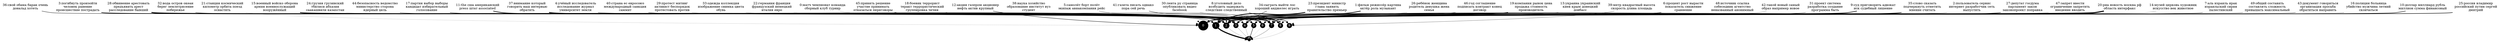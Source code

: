 strict digraph {
	node [shape=point];
	n0_27 -> n1_0 [penwidth=0.00];
	n0_27 -> n1_1 [penwidth=1.55];
	n0_27 -> n1_2 [penwidth=0.00];
	n0_27 -> n1_3 [penwidth=0.00];
	n0_27 -> n1_4 [penwidth=0.00];
	n0_27 -> n1_5 [penwidth=0.00];
	n0_27 -> n1_6 [penwidth=0.00];
	n0_27 -> n1_7 [penwidth=0.00];
	n0_27 -> n1_8 [penwidth=0.00];
	n0_27 -> n1_9 [penwidth=0.00];
	n1_3 -> n2_0 [penwidth=0.42];
	n0_47 -> n1_0 [penwidth=0.00];
	n0_47 -> n1_1 [penwidth=0.00];
	n0_47 -> n1_2 [penwidth=0.00];
	n0_47 -> n1_3 [penwidth=0.00];
	n0_47 -> n1_4 [penwidth=0.00];
	n0_47 -> n1_5 [penwidth=0.38];
	n0_47 -> n1_6 [penwidth=0.00];
	n0_47 -> n1_7 [penwidth=0.00];
	n0_47 -> n1_8 [penwidth=0.00];
	n0_47 -> n1_9 [penwidth=0.00];
	n0_20 -> n1_0 [penwidth=0.00];
	n0_20 -> n1_1 [penwidth=0.00];
	n0_20 -> n1_2 [penwidth=4.47];
	n0_20 -> n1_3 [penwidth=0.00];
	n0_20 -> n1_4 [penwidth=0.00];
	n0_20 -> n1_5 [penwidth=0.00];
	n0_20 -> n1_6 [penwidth=0.00];
	n0_20 -> n1_7 [penwidth=0.00];
	n0_20 -> n1_8 [penwidth=0.00];
	n0_20 -> n1_9 [penwidth=0.00];
	n0_14 -> n1_0 [penwidth=0.00];
	n0_14 -> n1_1 [penwidth=0.00];
	n0_14 -> n1_2 [penwidth=0.00];
	n0_14 -> n1_3 [penwidth=0.00];
	n0_14 -> n1_4 [penwidth=0.45];
	n0_14 -> n1_5 [penwidth=0.00];
	n0_14 -> n1_6 [penwidth=0.00];
	n0_14 -> n1_7 [penwidth=0.00];
	n0_14 -> n1_8 [penwidth=0.00];
	n0_14 -> n1_9 [penwidth=0.00];
	n0_7 -> n1_0 [penwidth=0.00];
	n0_7 -> n1_1 [penwidth=0.00];
	n0_7 -> n1_2 [penwidth=0.00];
	n0_7 -> n1_3 [penwidth=0.00];
	n0_7 -> n1_4 [penwidth=0.00];
	n0_7 -> n1_5 [penwidth=0.00];
	n0_7 -> n1_6 [penwidth=1.02];
	n0_7 -> n1_7 [penwidth=0.00];
	n0_7 -> n1_8 [penwidth=0.00];
	n0_7 -> n1_9 [penwidth=0.00];
	n0_49 -> n1_0 [penwidth=0.88];
	n0_49 -> n1_1 [penwidth=0.00];
	n0_49 -> n1_2 [penwidth=0.00];
	n0_49 -> n1_3 [penwidth=0.00];
	n0_49 -> n1_4 [penwidth=0.00];
	n0_49 -> n1_5 [penwidth=0.00];
	n0_49 -> n1_6 [penwidth=0.00];
	n0_49 -> n1_7 [penwidth=0.00];
	n0_49 -> n1_8 [penwidth=0.00];
	n0_49 -> n1_9 [penwidth=0.00];
	n0_43 -> n1_0 [penwidth=0.00];
	n0_43 -> n1_1 [penwidth=1.06];
	n0_43 -> n1_2 [penwidth=0.00];
	n0_43 -> n1_3 [penwidth=0.00];
	n0_43 -> n1_4 [penwidth=0.00];
	n0_43 -> n1_5 [penwidth=0.00];
	n0_43 -> n1_6 [penwidth=0.00];
	n0_43 -> n1_7 [penwidth=0.00];
	n0_43 -> n1_8 [penwidth=0.00];
	n0_43 -> n1_9 [penwidth=0.00];
	n0_16 -> n1_0 [penwidth=0.70];
	n0_16 -> n1_1 [penwidth=0.00];
	n0_16 -> n1_2 [penwidth=0.00];
	n0_16 -> n1_3 [penwidth=0.00];
	n0_16 -> n1_4 [penwidth=0.00];
	n0_16 -> n1_5 [penwidth=0.00];
	n0_16 -> n1_6 [penwidth=0.00];
	n0_16 -> n1_7 [penwidth=0.00];
	n0_16 -> n1_8 [penwidth=0.01];
	n0_16 -> n1_9 [penwidth=0.00];
	n1_6 -> n2_0 [penwidth=0.14];
	n0_10 -> n1_0 [penwidth=1.73];
	n0_10 -> n1_1 [penwidth=0.00];
	n0_10 -> n1_2 [penwidth=0.00];
	n0_10 -> n1_3 [penwidth=0.00];
	n0_10 -> n1_4 [penwidth=0.00];
	n0_10 -> n1_5 [penwidth=0.00];
	n0_10 -> n1_6 [penwidth=0.00];
	n0_10 -> n1_7 [penwidth=0.00];
	n0_10 -> n1_8 [penwidth=0.00];
	n0_10 -> n1_9 [penwidth=0.00];
	n0_36 -> n1_0 [penwidth=0.00];
	n0_36 -> n1_1 [penwidth=0.00];
	n0_36 -> n1_2 [penwidth=0.00];
	n0_36 -> n1_3 [penwidth=1.28];
	n0_36 -> n1_4 [penwidth=0.00];
	n0_36 -> n1_5 [penwidth=0.00];
	n0_36 -> n1_6 [penwidth=0.00];
	n0_36 -> n1_7 [penwidth=0.00];
	n0_36 -> n1_8 [penwidth=0.00];
	n0_36 -> n1_9 [penwidth=0.00];
	n0_3 -> n1_0 [penwidth=0.00];
	n0_3 -> n1_1 [penwidth=0.00];
	n0_3 -> n1_2 [penwidth=0.00];
	n0_3 -> n1_3 [penwidth=0.00];
	n0_3 -> n1_4 [penwidth=0.00];
	n0_3 -> n1_5 [penwidth=0.00];
	n0_3 -> n1_6 [penwidth=0.00];
	n0_3 -> n1_7 [penwidth=0.00];
	n0_3 -> n1_8 [penwidth=2.37];
	n0_3 -> n1_9 [penwidth=0.00];
	n0_28 -> n1_0 [penwidth=0.00];
	n0_28 -> n1_1 [penwidth=0.00];
	n0_28 -> n1_2 [penwidth=0.00];
	n0_28 -> n1_3 [penwidth=0.00];
	n0_28 -> n1_4 [penwidth=0.00];
	n0_28 -> n1_5 [penwidth=0.00];
	n0_28 -> n1_6 [penwidth=0.00];
	n0_28 -> n1_7 [penwidth=4.01];
	n0_28 -> n1_8 [penwidth=0.00];
	n0_28 -> n1_9 [penwidth=0.00];
	n1_2 -> n2_0 [penwidth=0.39];
	n0_32 -> n1_0 [penwidth=0.00];
	n0_32 -> n1_1 [penwidth=0.00];
	n0_32 -> n1_2 [penwidth=0.00];
	n0_32 -> n1_3 [penwidth=0.00];
	n0_32 -> n1_4 [penwidth=0.00];
	n0_32 -> n1_5 [penwidth=0.00];
	n0_32 -> n1_6 [penwidth=0.00];
	n0_32 -> n1_7 [penwidth=0.00];
	n0_32 -> n1_8 [penwidth=0.00];
	n0_32 -> n1_9 [penwidth=1.12];
	n0_21 -> n1_0 [penwidth=0.24];
	n0_21 -> n1_1 [penwidth=0.00];
	n0_21 -> n1_2 [penwidth=0.00];
	n0_21 -> n1_3 [penwidth=0.00];
	n0_21 -> n1_4 [penwidth=0.00];
	n0_21 -> n1_5 [penwidth=0.00];
	n0_21 -> n1_6 [penwidth=0.00];
	n0_21 -> n1_7 [penwidth=0.00];
	n0_21 -> n1_8 [penwidth=0.00];
	n0_21 -> n1_9 [penwidth=0.01];
	n0_15 -> n1_0 [penwidth=0.00];
	n0_15 -> n1_1 [penwidth=0.00];
	n0_15 -> n1_2 [penwidth=0.00];
	n0_15 -> n1_3 [penwidth=0.00];
	n0_15 -> n1_4 [penwidth=0.00];
	n0_15 -> n1_5 [penwidth=0.00];
	n0_15 -> n1_6 [penwidth=3.01];
	n0_15 -> n1_7 [penwidth=0.00];
	n0_15 -> n1_8 [penwidth=0.00];
	n0_15 -> n1_9 [penwidth=0.00];
	n0_24 -> n1_0 [penwidth=0.00];
	n0_24 -> n1_1 [penwidth=0.15];
	n0_24 -> n1_2 [penwidth=0.00];
	n0_24 -> n1_3 [penwidth=0.00];
	n0_24 -> n1_4 [penwidth=0.00];
	n0_24 -> n1_5 [penwidth=0.00];
	n0_24 -> n1_6 [penwidth=0.00];
	n0_24 -> n1_7 [penwidth=0.00];
	n0_24 -> n1_8 [penwidth=0.00];
	n0_24 -> n1_9 [penwidth=0.00];
	n0_44 -> n1_0 [penwidth=0.00];
	n0_44 -> n1_1 [penwidth=0.86];
	n0_44 -> n1_2 [penwidth=0.00];
	n0_44 -> n1_3 [penwidth=0.00];
	n0_44 -> n1_4 [penwidth=0.00];
	n0_44 -> n1_5 [penwidth=0.00];
	n0_44 -> n1_6 [penwidth=0.00];
	n0_44 -> n1_7 [penwidth=0.00];
	n0_44 -> n1_8 [penwidth=0.00];
	n0_44 -> n1_9 [penwidth=0.00];
	n0_17 -> n1_0 [penwidth=0.00];
	n0_17 -> n1_1 [penwidth=1.13];
	n0_17 -> n1_2 [penwidth=0.00];
	n0_17 -> n1_3 [penwidth=0.00];
	n0_17 -> n1_4 [penwidth=0.00];
	n0_17 -> n1_5 [penwidth=0.00];
	n0_17 -> n1_6 [penwidth=0.00];
	n0_17 -> n1_7 [penwidth=0.00];
	n0_17 -> n1_8 [penwidth=0.00];
	n0_17 -> n1_9 [penwidth=0.00];
	n1_5 -> n2_0 [penwidth=1.51];
	n0_11 -> n1_0 [penwidth=0.00];
	n0_11 -> n1_1 [penwidth=0.00];
	n0_11 -> n1_2 [penwidth=2.44];
	n0_11 -> n1_3 [penwidth=0.00];
	n0_11 -> n1_4 [penwidth=0.00];
	n0_11 -> n1_5 [penwidth=0.00];
	n0_11 -> n1_6 [penwidth=0.00];
	n0_11 -> n1_7 [penwidth=0.00];
	n0_11 -> n1_8 [penwidth=0.00];
	n0_11 -> n1_9 [penwidth=0.00];
	n0_37 -> n1_0 [penwidth=0.00];
	n0_37 -> n1_1 [penwidth=0.00];
	n0_37 -> n1_2 [penwidth=0.00];
	n0_37 -> n1_3 [penwidth=3.34];
	n0_37 -> n1_4 [penwidth=0.00];
	n0_37 -> n1_5 [penwidth=0.00];
	n0_37 -> n1_6 [penwidth=0.00];
	n0_37 -> n1_7 [penwidth=0.00];
	n0_37 -> n1_8 [penwidth=0.00];
	n0_37 -> n1_9 [penwidth=0.00];
	n0_4 -> n1_0 [penwidth=0.00];
	n0_4 -> n1_1 [penwidth=0.00];
	n0_4 -> n1_2 [penwidth=0.00];
	n0_4 -> n1_3 [penwidth=0.00];
	n0_4 -> n1_4 [penwidth=0.00];
	n0_4 -> n1_5 [penwidth=0.00];
	n0_4 -> n1_6 [penwidth=0.00];
	n0_4 -> n1_7 [penwidth=0.00];
	n0_4 -> n1_8 [penwidth=0.00];
	n0_4 -> n1_9 [penwidth=1.02];
	n0_40 -> n1_0 [penwidth=0.00];
	n0_40 -> n1_1 [penwidth=0.00];
	n0_40 -> n1_2 [penwidth=0.00];
	n0_40 -> n1_3 [penwidth=0.00];
	n0_40 -> n1_4 [penwidth=0.00];
	n0_40 -> n1_5 [penwidth=1.08];
	n0_40 -> n1_6 [penwidth=0.00];
	n0_40 -> n1_7 [penwidth=0.00];
	n0_40 -> n1_8 [penwidth=0.00];
	n0_40 -> n1_9 [penwidth=0.00];
	n0_29 -> n1_0 [penwidth=0.00];
	n0_29 -> n1_1 [penwidth=0.34];
	n0_29 -> n1_2 [penwidth=0.00];
	n0_29 -> n1_3 [penwidth=0.00];
	n0_29 -> n1_4 [penwidth=0.00];
	n0_29 -> n1_5 [penwidth=0.00];
	n0_29 -> n1_6 [penwidth=0.00];
	n0_29 -> n1_7 [penwidth=0.00];
	n0_29 -> n1_8 [penwidth=0.00];
	n0_29 -> n1_9 [penwidth=0.00];
	n1_1 -> n2_0 [penwidth=4.77];
	n0_33 -> n1_0 [penwidth=0.00];
	n0_33 -> n1_1 [penwidth=0.00];
	n0_33 -> n1_2 [penwidth=0.00];
	n0_33 -> n1_3 [penwidth=0.00];
	n0_33 -> n1_4 [penwidth=0.35];
	n0_33 -> n1_5 [penwidth=0.00];
	n0_33 -> n1_6 [penwidth=0.00];
	n0_33 -> n1_7 [penwidth=0.00];
	n0_33 -> n1_8 [penwidth=0.00];
	n0_33 -> n1_9 [penwidth=0.01];
	n0_22 -> n1_0 [penwidth=0.00];
	n0_22 -> n1_1 [penwidth=0.00];
	n0_22 -> n1_2 [penwidth=0.22];
	n0_22 -> n1_3 [penwidth=0.00];
	n0_22 -> n1_4 [penwidth=0.00];
	n0_22 -> n1_5 [penwidth=0.00];
	n0_22 -> n1_6 [penwidth=0.00];
	n0_22 -> n1_7 [penwidth=0.00];
	n0_22 -> n1_8 [penwidth=0.00];
	n0_22 -> n1_9 [penwidth=0.00];
	n0_0 -> n1_0 [penwidth=0.00];
	n0_0 -> n1_1 [penwidth=0.00];
	n0_0 -> n1_2 [penwidth=0.00];
	n0_0 -> n1_3 [penwidth=0.00];
	n0_0 -> n1_4 [penwidth=0.00];
	n0_0 -> n1_5 [penwidth=0.00];
	n0_0 -> n1_6 [penwidth=0.38];
	n0_0 -> n1_7 [penwidth=0.00];
	n0_0 -> n1_8 [penwidth=0.00];
	n0_0 -> n1_9 [penwidth=0.00];
	n0_25 -> n1_1 [penwidth=0.00];
	n0_25 -> n1_2 [penwidth=1.95];
	n0_25 -> n1_3 [penwidth=0.00];
	n0_25 -> n1_4 [penwidth=0.00];
	n0_25 -> n1_5 [penwidth=0.00];
	n0_25 -> n1_6 [penwidth=0.00];
	n0_25 -> n1_7 [penwidth=0.00];
	n0_25 -> n1_8 [penwidth=0.00];
	n0_25 -> n1_9 [penwidth=0.00];
	n0_45 -> n1_0 [penwidth=0.00];
	n0_45 -> n1_1 [penwidth=0.00];
	n0_45 -> n1_2 [penwidth=0.00];
	n0_45 -> n1_3 [penwidth=0.00];
	n0_45 -> n1_4 [penwidth=0.00];
	n0_45 -> n1_5 [penwidth=1.39];
	n0_45 -> n1_6 [penwidth=0.00];
	n0_45 -> n1_7 [penwidth=0.00];
	n0_45 -> n1_8 [penwidth=0.00];
	n0_45 -> n1_9 [penwidth=0.00];
	n0_18 -> n1_0 [penwidth=0.00];
	n0_18 -> n1_1 [penwidth=0.00];
	n0_18 -> n1_2 [penwidth=0.00];
	n0_18 -> n1_3 [penwidth=0.00];
	n0_18 -> n1_4 [penwidth=0.00];
	n0_18 -> n1_5 [penwidth=0.00];
	n0_18 -> n1_6 [penwidth=0.00];
	n0_18 -> n1_7 [penwidth=0.00];
	n0_18 -> n1_8 [penwidth=0.88];
	n0_18 -> n1_9 [penwidth=0.00];
	n1_4 -> n2_0 [penwidth=0.40];
	n0_12 -> n1_0 [penwidth=1.42];
	n0_12 -> n1_1 [penwidth=0.00];
	n0_12 -> n1_2 [penwidth=0.00];
	n0_12 -> n1_3 [penwidth=0.00];
	n0_12 -> n1_4 [penwidth=0.00];
	n0_12 -> n1_5 [penwidth=0.00];
	n0_12 -> n1_6 [penwidth=0.00];
	n0_12 -> n1_7 [penwidth=0.00];
	n0_12 -> n1_8 [penwidth=0.00];
	n0_12 -> n1_9 [penwidth=0.00];
	n0_38 -> n1_0 [penwidth=0.00];
	n0_38 -> n1_1 [penwidth=0.00];
	n0_38 -> n1_2 [penwidth=0.09];
	n0_38 -> n1_3 [penwidth=0.00];
	n0_38 -> n1_4 [penwidth=0.00];
	n0_38 -> n1_5 [penwidth=0.00];
	n0_38 -> n1_6 [penwidth=0.00];
	n0_38 -> n1_7 [penwidth=0.00];
	n0_38 -> n1_8 [penwidth=0.00];
	n0_38 -> n1_9 [penwidth=0.00];
	n0_5 -> n1_0 [penwidth=0.00];
	n0_5 -> n1_1 [penwidth=0.00];
	n0_5 -> n1_2 [penwidth=0.00];
	n0_5 -> n1_3 [penwidth=0.00];
	n0_5 -> n1_4 [penwidth=0.00];
	n0_5 -> n1_5 [penwidth=0.00];
	n0_5 -> n1_6 [penwidth=0.70];
	n0_5 -> n1_7 [penwidth=0.00];
	n0_5 -> n1_8 [penwidth=0.00];
	n0_5 -> n1_9 [penwidth=0.00];
	n1_9 -> n2_0 [penwidth=0.27];
	n0_41 -> n1_0 [penwidth=0.00];
	n0_41 -> n1_1 [penwidth=0.00];
	n0_41 -> n1_2 [penwidth=0.00];
	n0_41 -> n1_3 [penwidth=0.00];
	n0_41 -> n1_4 [penwidth=0.00];
	n0_41 -> n1_5 [penwidth=1.20];
	n0_41 -> n1_6 [penwidth=0.00];
	n0_41 -> n1_7 [penwidth=0.00];
	n0_41 -> n1_8 [penwidth=0.00];
	n0_41 -> n1_9 [penwidth=0.00];
	n0_30 -> n1_0 [penwidth=0.00];
	n0_30 -> n1_1 [penwidth=0.00];
	n0_30 -> n1_2 [penwidth=0.00];
	n0_30 -> n1_3 [penwidth=0.00];
	n0_30 -> n1_4 [penwidth=0.45];
	n0_30 -> n1_5 [penwidth=0.00];
	n0_30 -> n1_6 [penwidth=0.00];
	n0_30 -> n1_7 [penwidth=0.00];
	n0_30 -> n1_8 [penwidth=0.00];
	n0_30 -> n1_9 [penwidth=0.00];
	n1_0 -> n2_0 [penwidth=0.01];
	n0_8 -> n1_0 [penwidth=0.00];
	n0_8 -> n1_1 [penwidth=0.00];
	n0_8 -> n1_2 [penwidth=0.00];
	n0_8 -> n1_3 [penwidth=0.00];
	n0_8 -> n1_4 [penwidth=0.00];
	n0_8 -> n1_5 [penwidth=0.00];
	n0_8 -> n1_6 [penwidth=0.00];
	n0_8 -> n1_7 [penwidth=0.03];
	n0_8 -> n1_8 [penwidth=1.15];
	n0_8 -> n1_9 [penwidth=0.00];
	n0_34 -> n1_0 [penwidth=0.00];
	n0_34 -> n1_1 [penwidth=0.00];
	n0_34 -> n1_2 [penwidth=0.00];
	n0_34 -> n1_3 [penwidth=0.00];
	n0_34 -> n1_4 [penwidth=1.09];
	n0_34 -> n1_5 [penwidth=0.00];
	n0_34 -> n1_6 [penwidth=0.00];
	n0_34 -> n1_7 [penwidth=0.00];
	n0_34 -> n1_8 [penwidth=0.00];
	n0_34 -> n1_9 [penwidth=0.00];
	n0_23 -> n1_0 [penwidth=0.00];
	n0_23 -> n1_1 [penwidth=3.19];
	n0_23 -> n1_2 [penwidth=0.00];
	n0_23 -> n1_3 [penwidth=0.00];
	n0_23 -> n1_4 [penwidth=0.00];
	n0_23 -> n1_5 [penwidth=0.00];
	n0_23 -> n1_6 [penwidth=0.00];
	n0_23 -> n1_7 [penwidth=0.00];
	n0_23 -> n1_8 [penwidth=0.00];
	n0_23 -> n1_9 [penwidth=0.00];
	n0_1 -> n1_0 [penwidth=0.00];
	n0_1 -> n1_1 [penwidth=0.00];
	n0_1 -> n1_2 [penwidth=0.00];
	n0_1 -> n1_3 [penwidth=0.00];
	n0_1 -> n1_4 [penwidth=2.74];
	n0_1 -> n1_5 [penwidth=0.00];
	n0_1 -> n1_6 [penwidth=0.00];
	n0_1 -> n1_7 [penwidth=0.00];
	n0_1 -> n1_8 [penwidth=0.00];
	n0_1 -> n1_9 [penwidth=0.00];
	n0_26 -> n1_0 [penwidth=0.00];
	n0_26 -> n1_1 [penwidth=0.00];
	n0_26 -> n1_2 [penwidth=0.00];
	n0_26 -> n1_3 [penwidth=0.00];
	n0_26 -> n1_4 [penwidth=0.39];
	n0_26 -> n1_5 [penwidth=0.00];
	n0_26 -> n1_6 [penwidth=0.00];
	n0_26 -> n1_7 [penwidth=0.00];
	n0_26 -> n1_8 [penwidth=0.00];
	n0_26 -> n1_9 [penwidth=0.00];
	n0_46 -> n1_0 [penwidth=0.00];
	n0_46 -> n1_1 [penwidth=0.00];
	n0_46 -> n1_2 [penwidth=0.00];
	n0_46 -> n1_3 [penwidth=0.00];
	n0_46 -> n1_4 [penwidth=0.00];
	n0_46 -> n1_5 [penwidth=1.04];
	n0_46 -> n1_6 [penwidth=0.00];
	n0_46 -> n1_7 [penwidth=0.00];
	n0_46 -> n1_8 [penwidth=0.00];
	n0_46 -> n1_9 [penwidth=0.00];
	n0_19 -> n1_0 [penwidth=2.22];
	n0_19 -> n1_1 [penwidth=0.00];
	n0_19 -> n1_2 [penwidth=0.00];
	n0_19 -> n1_3 [penwidth=0.00];
	n0_19 -> n1_4 [penwidth=0.00];
	n0_19 -> n1_5 [penwidth=0.00];
	n0_19 -> n1_6 [penwidth=0.00];
	n0_19 -> n1_7 [penwidth=0.00];
	n0_19 -> n1_8 [penwidth=0.00];
	n0_19 -> n1_9 [penwidth=0.00];
	n0_13 -> n1_0 [penwidth=0.00];
	n0_13 -> n1_1 [penwidth=0.53];
	n0_13 -> n1_2 [penwidth=0.00];
	n0_13 -> n1_3 [penwidth=0.00];
	n0_13 -> n1_4 [penwidth=0.00];
	n0_13 -> n1_5 [penwidth=0.00];
	n0_13 -> n1_6 [penwidth=0.00];
	n0_13 -> n1_7 [penwidth=0.00];
	n0_13 -> n1_8 [penwidth=0.00];
	n0_13 -> n1_9 [penwidth=0.00];
	n0_39 -> n1_0 [penwidth=0.00];
	n0_39 -> n1_1 [penwidth=0.00];
	n0_39 -> n1_2 [penwidth=0.00];
	n0_39 -> n1_3 [penwidth=0.00];
	n0_39 -> n1_4 [penwidth=0.00];
	n0_39 -> n1_5 [penwidth=0.00];
	n0_39 -> n1_6 [penwidth=0.00];
	n0_39 -> n1_7 [penwidth=0.00];
	n0_39 -> n1_8 [penwidth=0.00];
	n0_39 -> n1_9 [penwidth=0.70];
	n1_8 -> n2_0 [penwidth=0.04];
	n0_6 -> n1_0 [penwidth=1.59];
	n0_6 -> n1_1 [penwidth=0.00];
	n0_6 -> n1_2 [penwidth=0.00];
	n0_6 -> n1_3 [penwidth=0.00];
	n0_6 -> n1_4 [penwidth=0.00];
	n0_6 -> n1_5 [penwidth=0.00];
	n0_6 -> n1_6 [penwidth=0.00];
	n0_6 -> n1_7 [penwidth=0.00];
	n0_6 -> n1_8 [penwidth=0.00];
	n0_6 -> n1_9 [penwidth=0.00];
	n0_48 -> n1_0 [penwidth=0.00];
	n0_48 -> n1_1 [penwidth=0.00];
	n0_48 -> n1_2 [penwidth=0.00];
	n0_48 -> n1_3 [penwidth=0.00];
	n0_48 -> n1_4 [penwidth=0.00];
	n0_48 -> n1_5 [penwidth=0.00];
	n0_48 -> n1_6 [penwidth=0.07];
	n0_48 -> n1_7 [penwidth=0.00];
	n0_48 -> n1_8 [penwidth=0.00];
	n0_48 -> n1_9 [penwidth=0.00];
	n0_42 -> n1_0 [penwidth=0.49];
	n0_42 -> n1_1 [penwidth=0.00];
	n0_42 -> n1_2 [penwidth=0.00];
	n0_42 -> n1_3 [penwidth=0.00];
	n0_42 -> n1_4 [penwidth=0.00];
	n0_42 -> n1_5 [penwidth=0.00];
	n0_42 -> n1_6 [penwidth=0.00];
	n0_42 -> n1_7 [penwidth=0.00];
	n0_42 -> n1_8 [penwidth=0.00];
	n0_42 -> n1_9 [penwidth=0.00];
	n0_31 -> n1_0 [penwidth=0.96];
	n0_31 -> n1_1 [penwidth=0.00];
	n0_31 -> n1_2 [penwidth=0.00];
	n0_31 -> n1_3 [penwidth=0.00];
	n0_31 -> n1_4 [penwidth=0.00];
	n0_31 -> n1_5 [penwidth=0.00];
	n0_31 -> n1_6 [penwidth=0.00];
	n0_31 -> n1_7 [penwidth=0.00];
	n0_31 -> n1_8 [penwidth=0.00];
	n0_31 -> n1_9 [penwidth=0.00];
	n1_7 -> n2_0 [penwidth=0.63];
	n0_9 -> n1_0 [penwidth=0.00];
	n0_9 -> n1_1 [penwidth=0.00];
	n0_9 -> n1_2 [penwidth=0.00];
	n0_9 -> n1_3 [penwidth=0.00];
	n0_9 -> n1_4 [penwidth=0.00];
	n0_9 -> n1_5 [penwidth=0.00];
	n0_9 -> n1_6 [penwidth=0.00];
	n0_9 -> n1_7 [penwidth=2.33];
	n0_9 -> n1_8 [penwidth=0.00];
	n0_9 -> n1_9 [penwidth=0.00];
	n0_35 -> n1_0 [penwidth=0.00];
	n0_35 -> n1_1 [penwidth=0.00];
	n0_35 -> n1_2 [penwidth=0.00];
	n0_35 -> n1_3 [penwidth=2.28];
	n0_35 -> n1_4 [penwidth=0.00];
	n0_35 -> n1_5 [penwidth=0.00];
	n0_35 -> n1_6 [penwidth=0.00];
	n0_35 -> n1_7 [penwidth=0.00];
	n0_35 -> n1_8 [penwidth=0.00];
	n0_35 -> n1_9 [penwidth=0.00];
	n0_2 -> n1_0 [penwidth=0.00];
	n0_2 -> n1_1 [penwidth=0.00];
	n0_2 -> n1_2 [penwidth=0.00];
	n0_2 -> n1_3 [penwidth=0.00];
	n0_2 -> n1_4 [penwidth=0.00];
	n0_2 -> n1_5 [penwidth=0.00];
	n0_2 -> n1_6 [penwidth=0.00];
	n0_2 -> n1_7 [penwidth=0.00];
	n0_2 -> n1_8 [penwidth=0.65];
	n0_2 -> n1_9 [penwidth=0.00];
	n0_27 [label="27:депутат госдума
парламент закон
законопроект поправка",shape=none,fontcolor="black"]
	n1_3 [shape=circle,margin="0,0",style=filled,fillcolor=black,fontcolor=white,height=0.25,label="3"]
	n0_47 [label="47:запрет ввести
ограничение запретить
введение вводить",shape=none,fontcolor="black"]
	n0_20 [label="20:риа новость москва рф
область интерфакс",shape=none,fontcolor="black"]
	n0_14 [label="14:музей церковь художник
искусство век животное",shape=none,fontcolor="black"]
	n0_7 [label="7:аль израиль ирак
израильский сирия
палестинский",shape=none,fontcolor="black"]
	n0_49 [label="49:общий составить
составлять сложность
превышать максимальный",shape=none,fontcolor="black"]
	n0_43 [label="43:документ говориться
организация просьба
обратиться направить",shape=none,fontcolor="black"]
	n0_16 [label="16:полиция больница
убийство мужчина летний
скончаться",shape=none,fontcolor="black"]
	n1_6 [shape=circle,margin="0,0",style=filled,fillcolor=black,fontcolor=white,height=0.14,label="6"]
	n0_10 [label="10:доллар миллиард рубль
миллион сумма финансовый",shape=none,fontcolor="black"]
	n0_36 [label="36:свой обама барак очень
дональд хотеть",shape=none,fontcolor="black"]
	n0_3 [label="3:погибнуть произойти
человек ранение
происшествие пострадать",shape=none,fontcolor="black"]
	n0_28 [label="28:обвинение арестовать
предъявить арест
расследование бывший",shape=none,fontcolor="black"]
	n1_2 [shape=circle,margin="0,0",style=filled,fillcolor=black,fontcolor=white,height=0.36,label="2"]
	n0_32 [label="32:вода остров океан
берег землетрясение
побережье",shape=none,fontcolor="black"]
	n0_21 [label="21:станция космический
километр орбита поезд
оснастить",shape=none,fontcolor="black"]
	n0_15 [label="15:военный войско оборона
армия военнослужащий
вооружённый",shape=none,fontcolor="black"]
	n0_24 [label="24:грузия грузинский
тбилиси абхазия
саакашвили казахстан",shape=none,fontcolor="black"]
	n0_44 [label="44:безопасность ведомство
министерство сторона
ядерный цель",shape=none,fontcolor="black"]
	n0_17 [label="17:партия выбор выборы
кандидат избирательный
голосование",shape=none,fontcolor="black"]
	n1_5 [shape=circle,margin="0,0",style=filled,fillcolor=black,fontcolor=white,height=0.16,label="5"]
	n0_11 [label="11:the сша американский
press штат associated",shape=none,fontcolor="black"]
	n0_37 [label="37:внимание который
говорить наш интервью
обратить",shape=none,fontcolor="black"]
	n0_4 [label="4:учёный исследователь
исследование журнал
университет земля",shape=none,fontcolor="black"]
	n0_40 [label="40:страна ес евросоюз
международный санкция
саммит",shape=none,fontcolor="black"]
	n0_29 [label="29:протест митинг
активист беспорядок
протестовать против",shape=none,fontcolor="black"]
	n1_1 [shape=circle,margin="0,0",style=filled,fillcolor=black,fontcolor=white,height=0.42,label="1"]
	n0_33 [label="33:одежда коллекция
изображение снимка цвета
обувь",shape=none,fontcolor="black"]
	n0_22 [label="22:германия франция
французский немецкий
италия евро",shape=none,fontcolor="black"]
	n0_0 [label="0:матч чемпионат команда
сборный клуб турнир",shape=none,fontcolor="black"]
	n0_25 [label="25:россия владимир
российский путин сергей
дмитрий",shape=none,fontcolor="black"]
	n0_45 [label="45:принять решение
участие принимать
отказаться переговоры",shape=none,fontcolor="black"]
	n0_18 [label="18:боевик террорист
теракт террористический
группировка чечня",shape=none,fontcolor="black"]
	n1_4 [shape=circle,margin="0,0",style=filled,fillcolor=black,fontcolor=white,height=0.19,label="4"]
	n0_12 [label="12:акция газпром акционер
нефть актив крупный",shape=none,fontcolor="black"]
	n0_38 [label="38:наука хозяйство
образование институт вуз
студент",shape=none,fontcolor="black"]
	n0_5 [label="5:самолёт борт полёт
экипаж авиакомпания рейс",shape=none,fontcolor="black"]
	n1_9 [shape=circle,margin="0,0",style=filled,fillcolor=black,fontcolor=white,height=0.03,label="9"]
	n0_41 [label="41:газета писать однако
пора сей речь",shape=none,fontcolor="black"]
	n0_30 [label="30:лента ру страница
опубликовать видео
facebook",shape=none,fontcolor="black"]
	n1_0 [shape=circle,margin="0,0",style=filled,fillcolor=black,fontcolor=white,height=0.60,label="0"]
	n0_8 [label="8:уголовный дело
возбудить задержать
следствие следственный",shape=none,fontcolor="black"]
	n0_34 [label="34:сыграть выйти лос
хороший анджелес играть",shape=none,fontcolor="black"]
	n0_23 [label="23:президент министр
глава заявить
правительство премьер",shape=none,fontcolor="black"]
	n0_1 [label="1:фильм режиссёр картина
актёр роль музыкант",shape=none,fontcolor="black"]
	n0_26 [label="26:ребёнок женщина
родитель девушка жена
семья",shape=none,fontcolor="black"]
	n0_46 [label="46:год соглашение
подписать контракт конец
договор",shape=none,fontcolor="black"]
	n0_19 [label="19:компания рынок цена
продажа стоимость
производитель",shape=none,fontcolor="black"]
	n0_13 [label="13:украина украинский
киев крым донецкий
донбасс",shape=none,fontcolor="black"]
	n0_39 [label="39:метр квадратный высота
скорость длина площадь",shape=none,fontcolor="black"]
	n2_0 [shape=point,height=0.17]
	n1_8 [shape=circle,margin="0,0",style=filled,fillcolor=black,fontcolor=white,height=0.12,label="8"]
	n0_6 [label="6:процент рост вырасти
показатель снижение
сравнение",shape=none,fontcolor="black"]
	n0_48 [label="48:источник ссылка
собеседник агентство
неназванный анонимный",shape=none,fontcolor="black"]
	n0_42 [label="42:такой новый самый
образ например новое",shape=none,fontcolor="black"]
	n0_31 [label="31:проект система
разработка создание
программа быть",shape=none,fontcolor="black"]
	n1_7 [shape=circle,margin="0,0",style=filled,fillcolor=black,fontcolor=white,height=0.13,label="7"]
	n0_9 [label="9:суд приговорить адвокат
иск судебный лишение",shape=none,fontcolor="black"]
	n0_35 [label="35:слово сказать
подчеркнуть отметить
мнение считать",shape=none,fontcolor="black"]
	n0_2 [label="2:пользователь сервис
интернет разработчик сеть
выпустить",shape=none,fontcolor="black"]
}